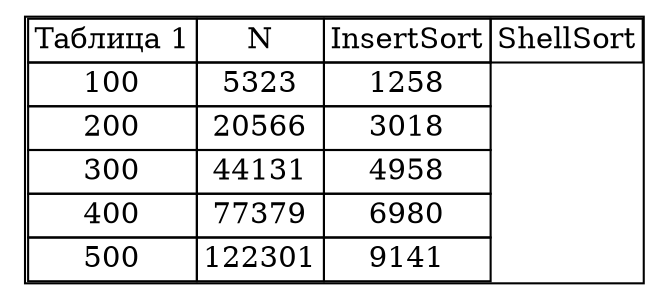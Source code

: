 digraph G {
  node [shape=plaintext];
  table [label=<
    <table border='1' cellborder='1' cellspacing='0'>
      <tr>
        <td>Таблица 1</td>
        <td>N</td>
        <td>InsertSort</td>
        <td>ShellSort</td>
      </tr>
      <tr>
        <td>100</td>
        <td>5323</td>
        <td>1258</td>
      </tr>
      <tr>
        <td>200</td>
        <td>20566</td>
        <td>3018</td>
      </tr>
      <tr>
        <td>300</td>
        <td>44131</td>
        <td>4958</td>
      </tr>
      <tr>
        <td>400</td>
        <td>77379</td>
        <td>6980</td>
      </tr>
      <tr>
        <td>500</td>
        <td>122301</td>
        <td>9141</td>
      </tr>
    </table>
  >];
}
